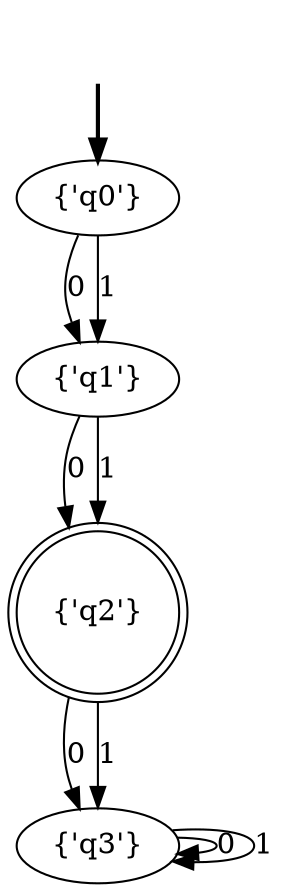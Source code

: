 digraph {
	fake [style=invisible]
	"{'q0'}" [root=true]
	"{'q1'}"
	"{'q3'}"
	"{'q2'}" [shape=doublecircle]
	fake -> "{'q0'}" [style=bold]
	"{'q0'}" -> "{'q1'}" [label=0]
	"{'q0'}" -> "{'q1'}" [label=1]
	"{'q1'}" -> "{'q2'}" [label=0]
	"{'q1'}" -> "{'q2'}" [label=1]
	"{'q2'}" -> "{'q3'}" [label=0]
	"{'q2'}" -> "{'q3'}" [label=1]
	"{'q3'}" -> "{'q3'}" [label=0]
	"{'q3'}" -> "{'q3'}" [label=1]
}
